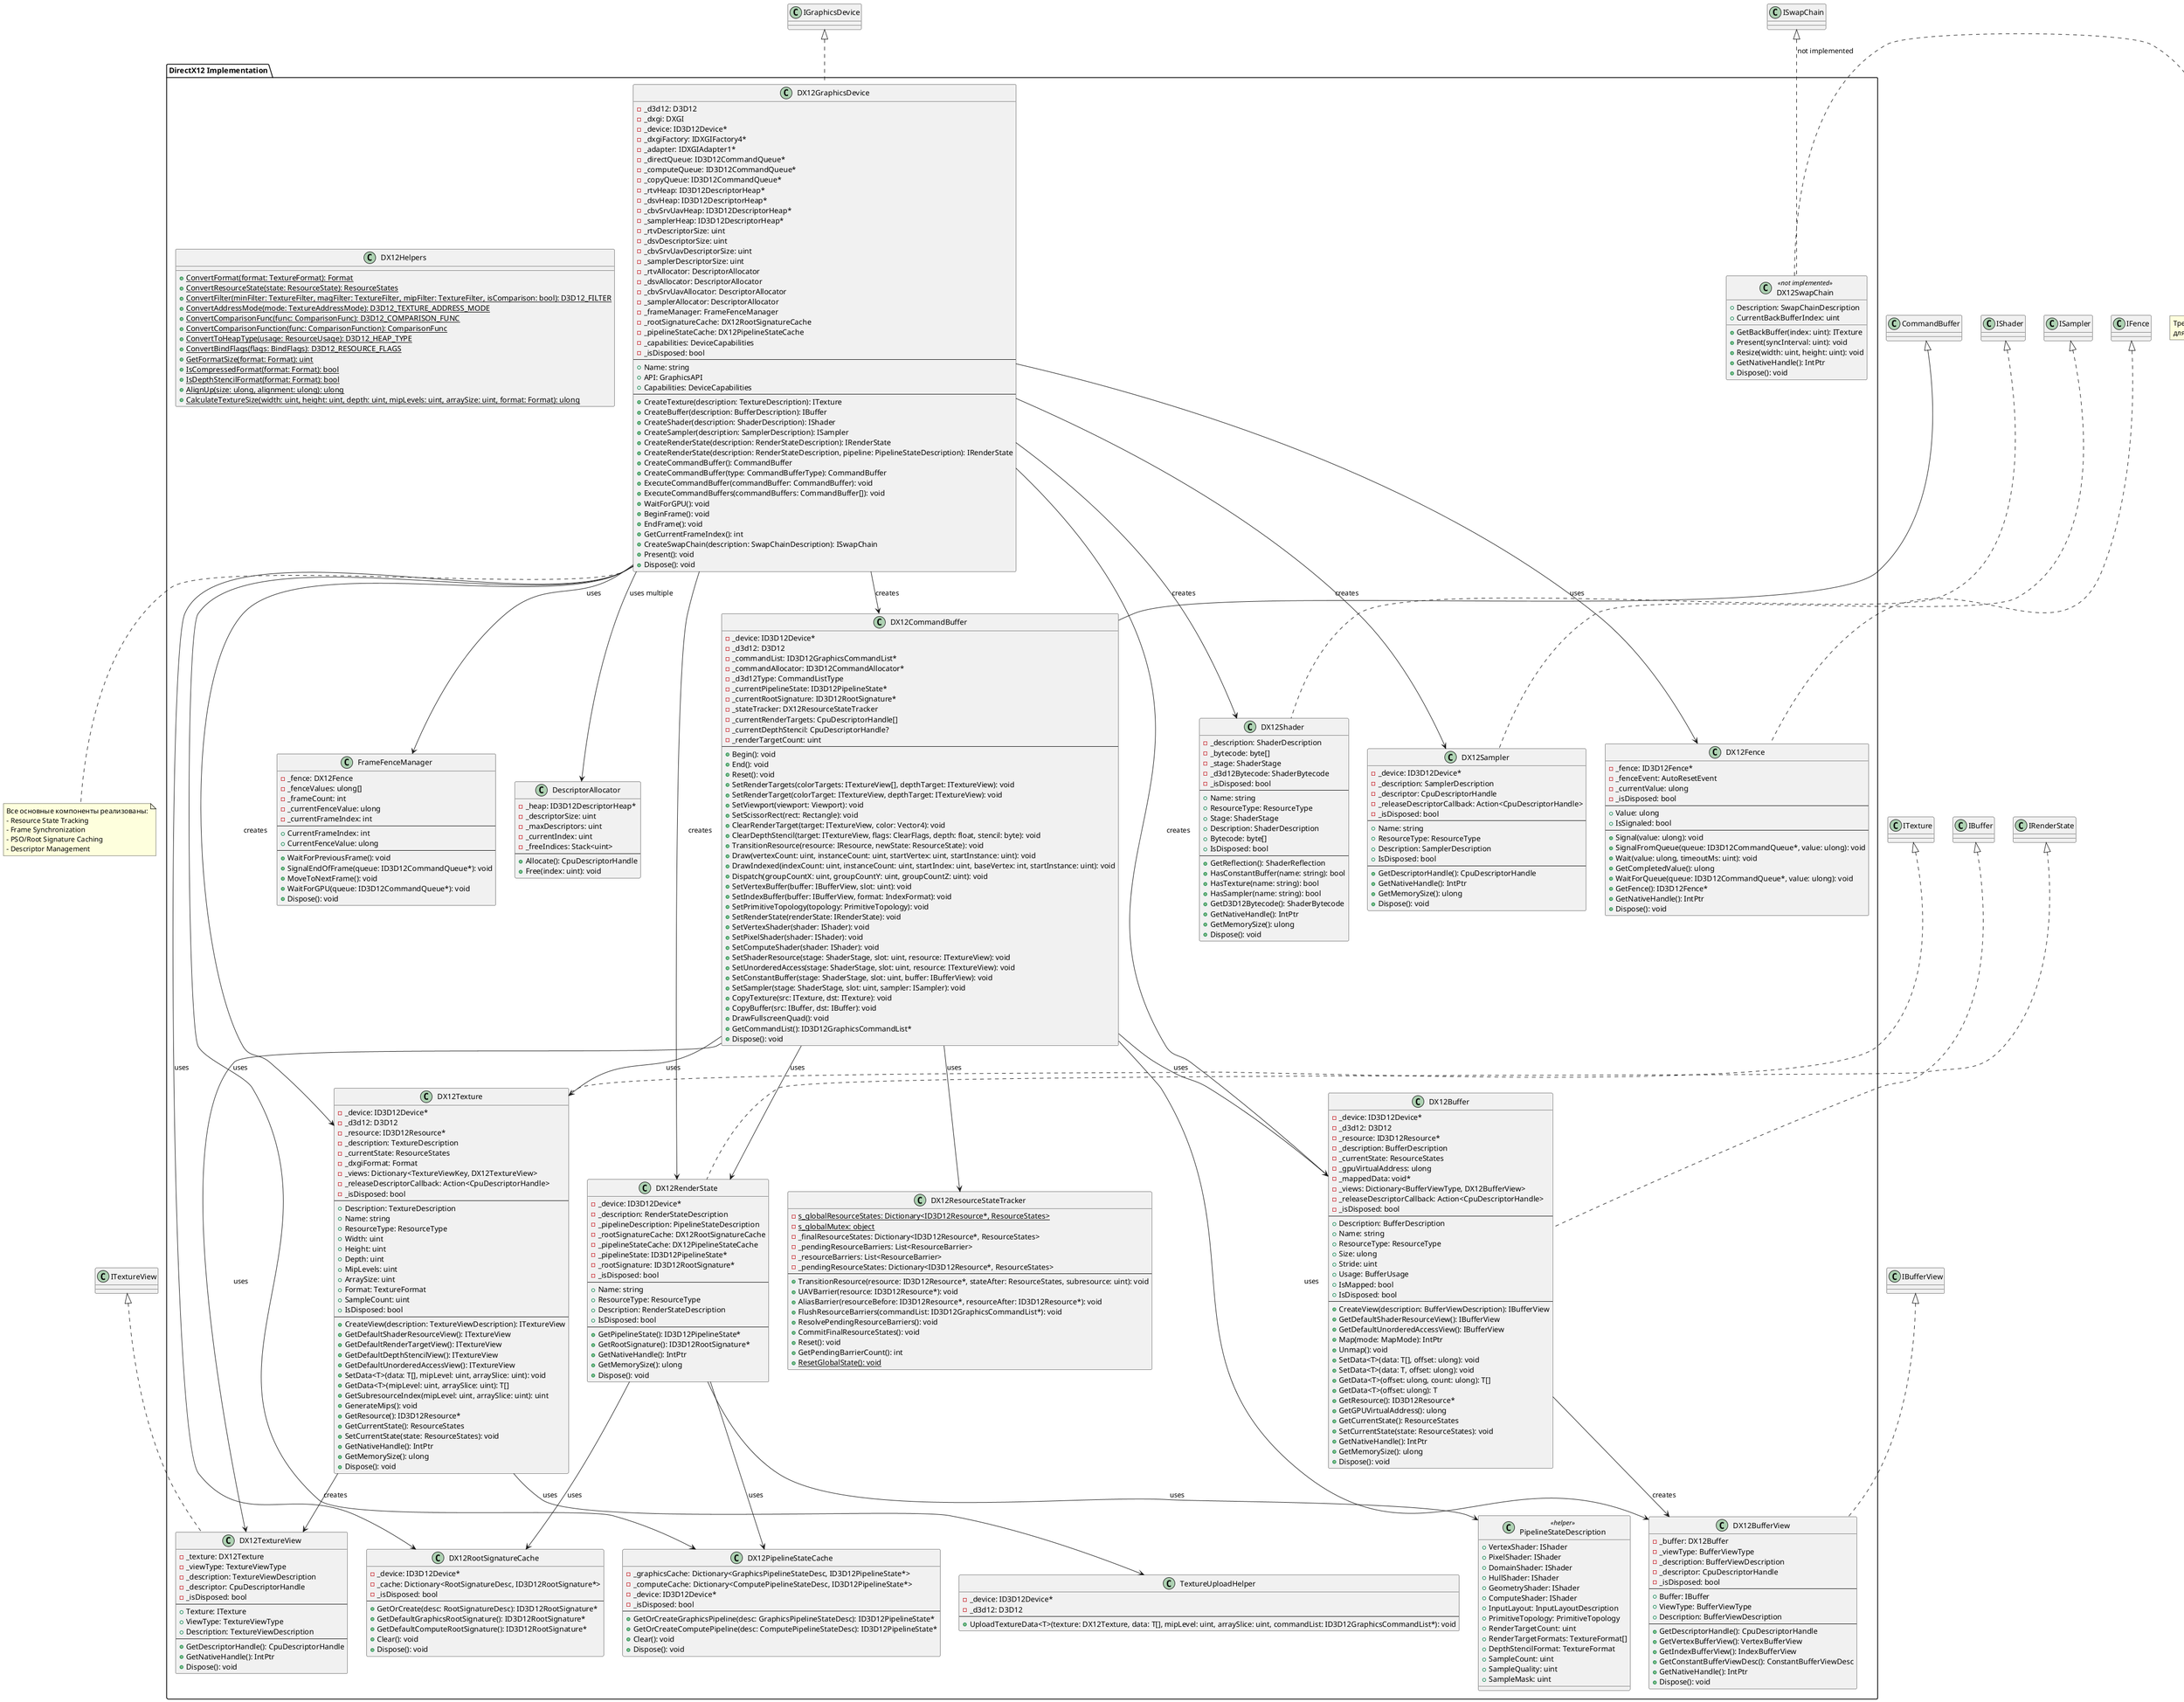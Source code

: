 @startuml DirectX12Implementation

package "DirectX12 Implementation" {
    class DX12GraphicsDevice {
        - _d3d12: D3D12
        - _dxgi: DXGI
        - _device: ID3D12Device*
        - _dxgiFactory: IDXGIFactory4*
        - _adapter: IDXGIAdapter1*
        - _directQueue: ID3D12CommandQueue*
        - _computeQueue: ID3D12CommandQueue*
        - _copyQueue: ID3D12CommandQueue*
        - _rtvHeap: ID3D12DescriptorHeap*
        - _dsvHeap: ID3D12DescriptorHeap*
        - _cbvSrvUavHeap: ID3D12DescriptorHeap*
        - _samplerHeap: ID3D12DescriptorHeap*
        - _rtvDescriptorSize: uint
        - _dsvDescriptorSize: uint
        - _cbvSrvUavDescriptorSize: uint
        - _samplerDescriptorSize: uint
        - _rtvAllocator: DescriptorAllocator
        - _dsvAllocator: DescriptorAllocator
        - _cbvSrvUavAllocator: DescriptorAllocator
        - _samplerAllocator: DescriptorAllocator
        - _frameManager: FrameFenceManager
        - _rootSignatureCache: DX12RootSignatureCache
        - _pipelineStateCache: DX12PipelineStateCache
        - _capabilities: DeviceCapabilities
        - _isDisposed: bool
        --
        + Name: string
        + API: GraphicsAPI
        + Capabilities: DeviceCapabilities
        --
        + CreateTexture(description: TextureDescription): ITexture
        + CreateBuffer(description: BufferDescription): IBuffer
        + CreateShader(description: ShaderDescription): IShader
        + CreateSampler(description: SamplerDescription): ISampler
        + CreateRenderState(description: RenderStateDescription): IRenderState
        + CreateRenderState(description: RenderStateDescription, pipeline: PipelineStateDescription): IRenderState
        + CreateCommandBuffer(): CommandBuffer
        + CreateCommandBuffer(type: CommandBufferType): CommandBuffer
        + ExecuteCommandBuffer(commandBuffer: CommandBuffer): void
        + ExecuteCommandBuffers(commandBuffers: CommandBuffer[]): void
        + WaitForGPU(): void
        + BeginFrame(): void
        + EndFrame(): void
        + GetCurrentFrameIndex(): int
        + CreateSwapChain(description: SwapChainDescription): ISwapChain
        + Present(): void
        + Dispose(): void
    }

    class DX12Texture {
        - _device: ID3D12Device*
        - _d3d12: D3D12
        - _resource: ID3D12Resource*
        - _description: TextureDescription
        - _currentState: ResourceStates
        - _dxgiFormat: Format
        - _views: Dictionary<TextureViewKey, DX12TextureView>
        - _releaseDescriptorCallback: Action<CpuDescriptorHandle>
        - _isDisposed: bool
        --
        + Description: TextureDescription
        + Name: string
        + ResourceType: ResourceType
        + Width: uint
        + Height: uint
        + Depth: uint
        + MipLevels: uint
        + ArraySize: uint
        + Format: TextureFormat
        + SampleCount: uint
        + IsDisposed: bool
        --
        + CreateView(description: TextureViewDescription): ITextureView
        + GetDefaultShaderResourceView(): ITextureView
        + GetDefaultRenderTargetView(): ITextureView
        + GetDefaultDepthStencilView(): ITextureView
        + GetDefaultUnorderedAccessView(): ITextureView
        + SetData<T>(data: T[], mipLevel: uint, arraySlice: uint): void
        + GetData<T>(mipLevel: uint, arraySlice: uint): T[]
        + GetSubresourceIndex(mipLevel: uint, arraySlice: uint): uint
        + GenerateMips(): void
        + GetResource(): ID3D12Resource*
        + GetCurrentState(): ResourceStates
        + SetCurrentState(state: ResourceStates): void
        + GetNativeHandle(): IntPtr
        + GetMemorySize(): ulong
        + Dispose(): void
    }

    class DX12Buffer {
        - _device: ID3D12Device*
        - _d3d12: D3D12
        - _resource: ID3D12Resource*
        - _description: BufferDescription
        - _currentState: ResourceStates
        - _gpuVirtualAddress: ulong
        - _mappedData: void*
        - _views: Dictionary<BufferViewType, DX12BufferView>
        - _releaseDescriptorCallback: Action<CpuDescriptorHandle>
        - _isDisposed: bool
        --
        + Description: BufferDescription
        + Name: string
        + ResourceType: ResourceType
        + Size: ulong
        + Stride: uint
        + Usage: BufferUsage
        + IsMapped: bool
        + IsDisposed: bool
        --
        + CreateView(description: BufferViewDescription): IBufferView
        + GetDefaultShaderResourceView(): IBufferView
        + GetDefaultUnorderedAccessView(): IBufferView
        + Map(mode: MapMode): IntPtr
        + Unmap(): void
        + SetData<T>(data: T[], offset: ulong): void
        + SetData<T>(data: T, offset: ulong): void
        + GetData<T>(offset: ulong, count: ulong): T[]
        + GetData<T>(offset: ulong): T
        + GetResource(): ID3D12Resource*
        + GetGPUVirtualAddress(): ulong
        + GetCurrentState(): ResourceStates
        + SetCurrentState(state: ResourceStates): void
        + GetNativeHandle(): IntPtr
        + GetMemorySize(): ulong
        + Dispose(): void
    }

    class DX12CommandBuffer {
        - _device: ID3D12Device*
        - _d3d12: D3D12
        - _commandList: ID3D12GraphicsCommandList*
        - _commandAllocator: ID3D12CommandAllocator*
        - _d3d12Type: CommandListType
        - _currentPipelineState: ID3D12PipelineState*
        - _currentRootSignature: ID3D12RootSignature*
        - _stateTracker: DX12ResourceStateTracker
        - _currentRenderTargets: CpuDescriptorHandle[]
        - _currentDepthStencil: CpuDescriptorHandle?
        - _renderTargetCount: uint
        --
        + Begin(): void
        + End(): void
        + Reset(): void
        + SetRenderTargets(colorTargets: ITextureView[], depthTarget: ITextureView): void
        + SetRenderTarget(colorTarget: ITextureView, depthTarget: ITextureView): void
        + SetViewport(viewport: Viewport): void
        + SetScissorRect(rect: Rectangle): void
        + ClearRenderTarget(target: ITextureView, color: Vector4): void
        + ClearDepthStencil(target: ITextureView, flags: ClearFlags, depth: float, stencil: byte): void
        + TransitionResource(resource: IResource, newState: ResourceState): void
        + Draw(vertexCount: uint, instanceCount: uint, startVertex: uint, startInstance: uint): void
        + DrawIndexed(indexCount: uint, instanceCount: uint, startIndex: uint, baseVertex: int, startInstance: uint): void
        + Dispatch(groupCountX: uint, groupCountY: uint, groupCountZ: uint): void
        + SetVertexBuffer(buffer: IBufferView, slot: uint): void
        + SetIndexBuffer(buffer: IBufferView, format: IndexFormat): void
        + SetPrimitiveTopology(topology: PrimitiveTopology): void
        + SetRenderState(renderState: IRenderState): void
        + SetVertexShader(shader: IShader): void
        + SetPixelShader(shader: IShader): void
        + SetComputeShader(shader: IShader): void
        + SetShaderResource(stage: ShaderStage, slot: uint, resource: ITextureView): void
        + SetUnorderedAccess(stage: ShaderStage, slot: uint, resource: ITextureView): void
        + SetConstantBuffer(stage: ShaderStage, slot: uint, buffer: IBufferView): void
        + SetSampler(stage: ShaderStage, slot: uint, sampler: ISampler): void
        + CopyTexture(src: ITexture, dst: ITexture): void
        + CopyBuffer(src: IBuffer, dst: IBuffer): void
        + DrawFullscreenQuad(): void
        + GetCommandList(): ID3D12GraphicsCommandList*
        + Dispose(): void
    }

    class DX12Shader {
        - _description: ShaderDescription
        - _bytecode: byte[]
        - _stage: ShaderStage
        - _d3d12Bytecode: ShaderBytecode
        - _isDisposed: bool
        --
        + Name: string
        + ResourceType: ResourceType
        + Stage: ShaderStage
        + Description: ShaderDescription
        + Bytecode: byte[]
        + IsDisposed: bool
        --
        + GetReflection(): ShaderReflection
        + HasConstantBuffer(name: string): bool
        + HasTexture(name: string): bool
        + HasSampler(name: string): bool
        + GetD3D12Bytecode(): ShaderBytecode
        + GetNativeHandle(): IntPtr
        + GetMemorySize(): ulong
        + Dispose(): void
    }

    class DX12Sampler {
        - _device: ID3D12Device*
        - _description: SamplerDescription
        - _descriptor: CpuDescriptorHandle
        - _releaseDescriptorCallback: Action<CpuDescriptorHandle>
        - _isDisposed: bool
        --
        + Name: string
        + ResourceType: ResourceType
        + Description: SamplerDescription
        + IsDisposed: bool
        --
        + GetDescriptorHandle(): CpuDescriptorHandle
        + GetNativeHandle(): IntPtr
        + GetMemorySize(): ulong
        + Dispose(): void
    }

    class DX12RenderState {
        - _device: ID3D12Device*
        - _description: RenderStateDescription
        - _pipelineDescription: PipelineStateDescription
        - _rootSignatureCache: DX12RootSignatureCache
        - _pipelineStateCache: DX12PipelineStateCache
        - _pipelineState: ID3D12PipelineState*
        - _rootSignature: ID3D12RootSignature*
        - _isDisposed: bool
        --
        + Name: string
        + ResourceType: ResourceType
        + Description: RenderStateDescription
        + IsDisposed: bool
        --
        + GetPipelineState(): ID3D12PipelineState*
        + GetRootSignature(): ID3D12RootSignature*
        + GetNativeHandle(): IntPtr
        + GetMemorySize(): ulong
        + Dispose(): void
    }

    class DX12TextureView {
        - _texture: DX12Texture
        - _viewType: TextureViewType
        - _description: TextureViewDescription
        - _descriptor: CpuDescriptorHandle
        - _isDisposed: bool
        --
        + Texture: ITexture
        + ViewType: TextureViewType
        + Description: TextureViewDescription
        --
        + GetDescriptorHandle(): CpuDescriptorHandle
        + GetNativeHandle(): IntPtr
        + Dispose(): void
    }

    class DX12BufferView {
        - _buffer: DX12Buffer
        - _viewType: BufferViewType
        - _description: BufferViewDescription
        - _descriptor: CpuDescriptorHandle
        - _isDisposed: bool
        --
        + Buffer: IBuffer
        + ViewType: BufferViewType
        + Description: BufferViewDescription
        --
        + GetDescriptorHandle(): CpuDescriptorHandle
        + GetVertexBufferView(): VertexBufferView
        + GetIndexBufferView(): IndexBufferView
        + GetConstantBufferViewDesc(): ConstantBufferViewDesc
        + GetNativeHandle(): IntPtr
        + Dispose(): void
    }

    class DX12Fence {
        - _fence: ID3D12Fence*
        - _fenceEvent: AutoResetEvent
        - _currentValue: ulong
        - _isDisposed: bool
        --
        + Value: ulong
        + IsSignaled: bool
        --
        + Signal(value: ulong): void
        + SignalFromQueue(queue: ID3D12CommandQueue*, value: ulong): void
        + Wait(value: ulong, timeoutMs: uint): void
        + GetCompletedValue(): ulong
        + WaitForQueue(queue: ID3D12CommandQueue*, value: ulong): void
        + GetFence(): ID3D12Fence*
        + GetNativeHandle(): IntPtr
        + Dispose(): void
    }

    ' Helper classes
    class FrameFenceManager {
        - _fence: DX12Fence
        - _fenceValues: ulong[]
        - _frameCount: int
        - _currentFenceValue: ulong
        - _currentFrameIndex: int
        --
        + CurrentFrameIndex: int
        + CurrentFenceValue: ulong
        --
        + WaitForPreviousFrame(): void
        + SignalEndOfFrame(queue: ID3D12CommandQueue*): void
        + MoveToNextFrame(): void
        + WaitForGPU(queue: ID3D12CommandQueue*): void
        + Dispose(): void
    }

    class DX12ResourceStateTracker {
        - {static} s_globalResourceStates: Dictionary<ID3D12Resource*, ResourceStates>
        - {static} s_globalMutex: object
        - _finalResourceStates: Dictionary<ID3D12Resource*, ResourceStates>
        - _pendingResourceBarriers: List<ResourceBarrier>
        - _resourceBarriers: List<ResourceBarrier>
        - _pendingResourceStates: Dictionary<ID3D12Resource*, ResourceStates>
        --
        + TransitionResource(resource: ID3D12Resource*, stateAfter: ResourceStates, subresource: uint): void
        + UAVBarrier(resource: ID3D12Resource*): void
        + AliasBarrier(resourceBefore: ID3D12Resource*, resourceAfter: ID3D12Resource*): void
        + FlushResourceBarriers(commandList: ID3D12GraphicsCommandList*): void
        + ResolvePendingResourceBarriers(): void
        + CommitFinalResourceStates(): void
        + Reset(): void
        + GetPendingBarrierCount(): int
        + {static} ResetGlobalState(): void
    }

    class DescriptorAllocator {
        - _heap: ID3D12DescriptorHeap*
        - _descriptorSize: uint
        - _maxDescriptors: uint
        - _currentIndex: uint
        - _freeIndices: Stack<uint>
        --
        + Allocate(): CpuDescriptorHandle
        + Free(index: uint): void
    }

    class DX12RootSignatureCache {
        - _device: ID3D12Device*
        - _cache: Dictionary<RootSignatureDesc, ID3D12RootSignature*>
        - _isDisposed: bool
        --
        + GetOrCreate(desc: RootSignatureDesc): ID3D12RootSignature*
        + GetDefaultGraphicsRootSignature(): ID3D12RootSignature*
        + GetDefaultComputeRootSignature(): ID3D12RootSignature*
        + Clear(): void
        + Dispose(): void
    }

    class DX12PipelineStateCache {
        - _graphicsCache: Dictionary<GraphicsPipelineStateDesc, ID3D12PipelineState*>
        - _computeCache: Dictionary<ComputePipelineStateDesc, ID3D12PipelineState*>
        - _device: ID3D12Device*
        - _isDisposed: bool
        --
        + GetOrCreateGraphicsPipeline(desc: GraphicsPipelineStateDesc): ID3D12PipelineState*
        + GetOrCreateComputePipeline(desc: ComputePipelineStateDesc): ID3D12PipelineState*
        + Clear(): void
        + Dispose(): void
    }

    class DX12Helpers {
        + {static} ConvertFormat(format: TextureFormat): Format
        + {static} ConvertResourceState(state: ResourceState): ResourceStates
        + {static} ConvertFilter(minFilter: TextureFilter, magFilter: TextureFilter, mipFilter: TextureFilter, isComparison: bool): D3D12_FILTER
        + {static} ConvertAddressMode(mode: TextureAddressMode): D3D12_TEXTURE_ADDRESS_MODE
        + {static} ConvertComparisonFunc(func: ComparisonFunc): D3D12_COMPARISON_FUNC
        + {static} ConvertComparisonFunction(func: ComparisonFunction): ComparisonFunc
        + {static} ConvertToHeapType(usage: ResourceUsage): D3D12_HEAP_TYPE
        + {static} ConvertBindFlags(flags: BindFlags): D3D12_RESOURCE_FLAGS
        + {static} GetFormatSize(format: Format): uint
        + {static} IsCompressedFormat(format: Format): bool
        + {static} IsDepthStencilFormat(format: Format): bool
        + {static} AlignUp(size: ulong, alignment: ulong): ulong
        + {static} CalculateTextureSize(width: uint, height: uint, depth: uint, mipLevels: uint, arraySize: uint, format: Format): ulong
    }

    class TextureUploadHelper {
        - _device: ID3D12Device*
        - _d3d12: D3D12
        --
        + UploadTextureData<T>(texture: DX12Texture, data: T[], mipLevel: uint, arraySlice: uint, commandList: ID3D12GraphicsCommandList*): void
    }

    class PipelineStateDescription <<helper>> {
        + VertexShader: IShader
        + PixelShader: IShader
        + DomainShader: IShader
        + HullShader: IShader
        + GeometryShader: IShader
        + ComputeShader: IShader
        + InputLayout: InputLayoutDescription
        + PrimitiveTopology: PrimitiveTopology
        + RenderTargetCount: uint
        + RenderTargetFormats: TextureFormat[]
        + DepthStencilFormat: TextureFormat
        + SampleCount: uint
        + SampleQuality: uint
        + SampleMask: uint
    }

    ' TODO классы (не реализованы)
    class DX12SwapChain <<not implemented>> {
        + Description: SwapChainDescription
        + CurrentBackBufferIndex: uint
        + GetBackBuffer(index: uint): ITexture
        + Present(syncInterval: uint): void
        + Resize(width: uint, height: uint): void
        + GetNativeHandle(): IntPtr
        + Dispose(): void
    }
}

' Реализация интерфейсов
IGraphicsDevice <|.. DX12GraphicsDevice
ITexture <|.. DX12Texture
IBuffer <|.. DX12Buffer
CommandBuffer <|-- DX12CommandBuffer
IShader <|.. DX12Shader
ISampler <|.. DX12Sampler
ITextureView <|.. DX12TextureView
IBufferView <|.. DX12BufferView
IFence <|.. DX12Fence
IRenderState <|.. DX12RenderState
ISwapChain <|.. DX12SwapChain : "not implemented"

' Внутренние связи
DX12GraphicsDevice --> DX12Texture : creates
DX12GraphicsDevice --> DX12Buffer : creates
DX12GraphicsDevice --> DX12CommandBuffer : creates
DX12GraphicsDevice --> DX12Shader : creates
DX12GraphicsDevice --> DX12Sampler : creates
DX12GraphicsDevice --> DX12RenderState : creates
DX12GraphicsDevice --> DX12Fence : uses
DX12GraphicsDevice --> DescriptorAllocator : uses multiple
DX12GraphicsDevice --> FrameFenceManager : uses
DX12GraphicsDevice --> DX12RootSignatureCache : uses
DX12GraphicsDevice --> DX12PipelineStateCache : uses

DX12Texture --> DX12TextureView : creates
DX12Texture --> TextureUploadHelper : uses
DX12Buffer --> DX12BufferView : creates

DX12CommandBuffer --> DX12ResourceStateTracker : uses
DX12CommandBuffer --> DX12Texture : uses
DX12CommandBuffer --> DX12Buffer : uses
DX12CommandBuffer --> DX12TextureView : uses
DX12CommandBuffer --> DX12BufferView : uses
DX12CommandBuffer --> DX12RenderState : uses

DX12RenderState --> DX12RootSignatureCache : uses
DX12RenderState --> DX12PipelineStateCache : uses
DX12RenderState --> PipelineStateDescription : uses

' Статус реализации
note right of DX12SwapChain
  Требует window handle
  для создания
end note

note bottom of DX12GraphicsDevice
  Все основные компоненты реализованы:
  - Resource State Tracking
  - Frame Synchronization
  - PSO/Root Signature Caching
  - Descriptor Management
end note

@enduml